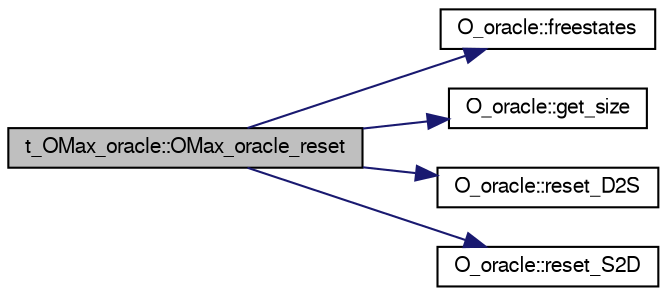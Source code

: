 digraph G
{
  bgcolor="transparent";
  edge [fontname="FreeSans",fontsize="10",labelfontname="FreeSans",labelfontsize="10"];
  node [fontname="FreeSans",fontsize="10",shape=record];
  rankdir=LR;
  Node1 [label="t_OMax_oracle::OMax_oracle_reset",height=0.2,width=0.4,color="black", fillcolor="grey75", style="filled" fontcolor="black"];
  Node1 -> Node2 [color="midnightblue",fontsize="10",style="solid",fontname="FreeSans"];
  Node2 [label="O_oracle::freestates",height=0.2,width=0.4,color="black",URL="$class_o__oracle.html#a933bc6787c8b335ce00d86950497994e",tooltip="Delete states and fee memory."];
  Node1 -> Node3 [color="midnightblue",fontsize="10",style="solid",fontname="FreeSans"];
  Node3 [label="O_oracle::get_size",height=0.2,width=0.4,color="black",URL="$class_o__oracle.html#a084597a4f020b5ddadc603881b596d4f",tooltip="Return the current size of FO."];
  Node1 -> Node4 [color="midnightblue",fontsize="10",style="solid",fontname="FreeSans"];
  Node4 [label="O_oracle::reset_D2S",height=0.2,width=0.4,color="black",URL="$class_o__oracle.html#accd9046f510ee95bdaa51a8597cf10f0",tooltip="Reset hash table."];
  Node1 -> Node5 [color="midnightblue",fontsize="10",style="solid",fontname="FreeSans"];
  Node5 [label="O_oracle::reset_S2D",height=0.2,width=0.4,color="black",URL="$class_o__oracle.html#a6947546d5b3c57e67538ace53ef2beda",tooltip="Reset hash table."];
}
